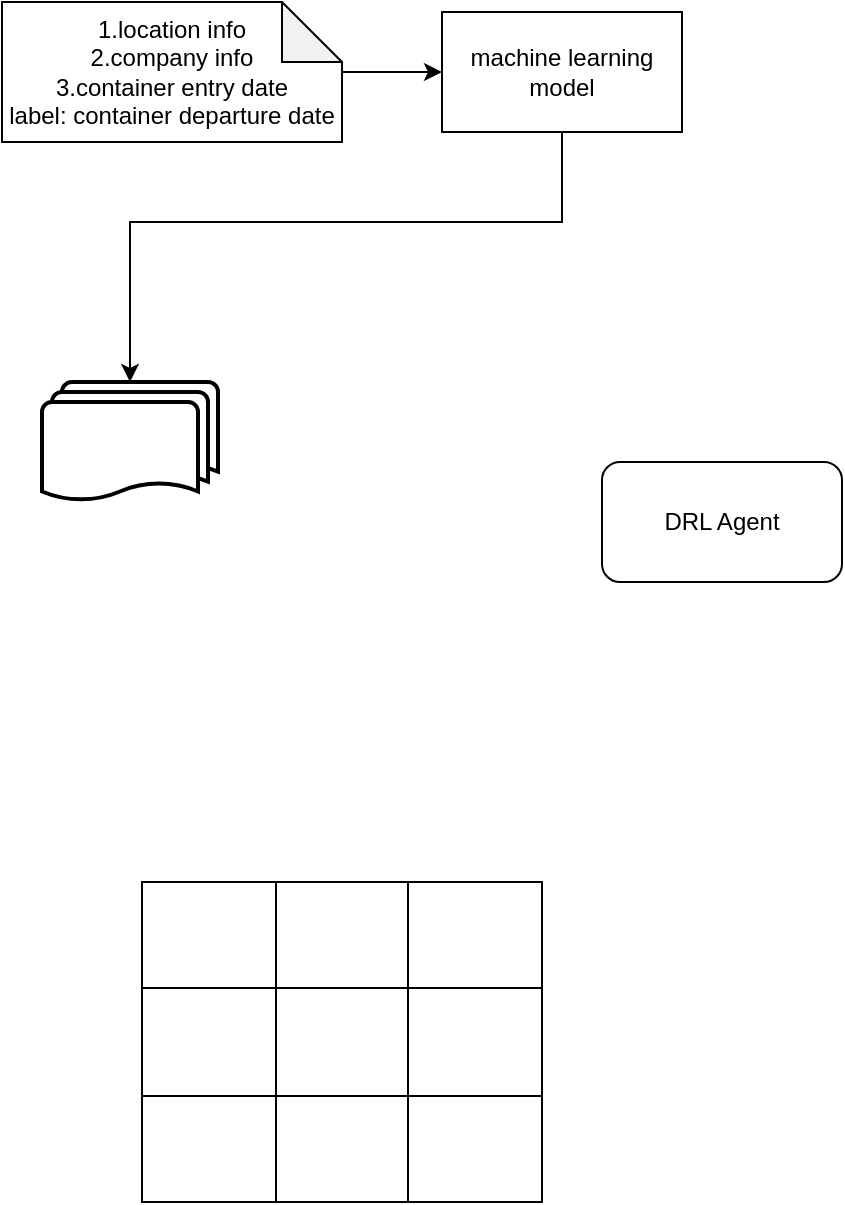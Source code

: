 <mxfile version="16.4.3" type="github">
  <diagram id="JN3Vz_J68iwBXqduEP1-" name="Page-1">
    <mxGraphModel dx="1422" dy="754" grid="1" gridSize="10" guides="1" tooltips="1" connect="1" arrows="1" fold="1" page="1" pageScale="1" pageWidth="827" pageHeight="1169" math="0" shadow="0">
      <root>
        <mxCell id="0" />
        <mxCell id="1" parent="0" />
        <mxCell id="4yR7eveLyW7QboJW2kPM-3" value="" style="edgeStyle=orthogonalEdgeStyle;rounded=0;orthogonalLoop=1;jettySize=auto;html=1;" edge="1" parent="1" source="4yR7eveLyW7QboJW2kPM-1" target="4yR7eveLyW7QboJW2kPM-2">
          <mxGeometry relative="1" as="geometry" />
        </mxCell>
        <mxCell id="4yR7eveLyW7QboJW2kPM-1" value="1.location info&lt;br&gt;2.company info&lt;br&gt;3.container entry date&lt;br&gt;label: container departure date" style="shape=note;whiteSpace=wrap;html=1;backgroundOutline=1;darkOpacity=0.05;" vertex="1" parent="1">
          <mxGeometry x="40" y="70" width="170" height="70" as="geometry" />
        </mxCell>
        <mxCell id="4yR7eveLyW7QboJW2kPM-5" value="" style="edgeStyle=orthogonalEdgeStyle;rounded=0;orthogonalLoop=1;jettySize=auto;html=1;entryX=0.5;entryY=0;entryDx=0;entryDy=0;entryPerimeter=0;" edge="1" parent="1" source="4yR7eveLyW7QboJW2kPM-2" target="4yR7eveLyW7QboJW2kPM-7">
          <mxGeometry relative="1" as="geometry">
            <mxPoint x="320" y="190" as="targetPoint" />
            <Array as="points">
              <mxPoint x="320" y="180" />
              <mxPoint x="104" y="180" />
            </Array>
          </mxGeometry>
        </mxCell>
        <mxCell id="4yR7eveLyW7QboJW2kPM-2" value="machine learning model" style="whiteSpace=wrap;html=1;" vertex="1" parent="1">
          <mxGeometry x="260" y="75" width="120" height="60" as="geometry" />
        </mxCell>
        <mxCell id="4yR7eveLyW7QboJW2kPM-4" value="DRL Agent" style="rounded=1;whiteSpace=wrap;html=1;" vertex="1" parent="1">
          <mxGeometry x="340" y="300" width="120" height="60" as="geometry" />
        </mxCell>
        <mxCell id="4yR7eveLyW7QboJW2kPM-7" value="" style="strokeWidth=2;html=1;shape=mxgraph.flowchart.multi-document;whiteSpace=wrap;" vertex="1" parent="1">
          <mxGeometry x="60" y="260" width="88" height="60" as="geometry" />
        </mxCell>
        <mxCell id="4yR7eveLyW7QboJW2kPM-13" value="" style="shape=table;html=1;whiteSpace=wrap;startSize=0;container=1;collapsible=0;childLayout=tableLayout;rounded=1;swimlaneLine=0;" vertex="1" parent="1">
          <mxGeometry x="110" y="510" width="200" height="160" as="geometry" />
        </mxCell>
        <mxCell id="4yR7eveLyW7QboJW2kPM-14" value="" style="shape=tableRow;horizontal=0;startSize=0;swimlaneHead=0;swimlaneBody=0;top=0;left=0;bottom=0;right=0;collapsible=0;dropTarget=0;fillColor=none;points=[[0,0.5],[1,0.5]];portConstraint=eastwest;" vertex="1" parent="4yR7eveLyW7QboJW2kPM-13">
          <mxGeometry width="200" height="53" as="geometry" />
        </mxCell>
        <mxCell id="4yR7eveLyW7QboJW2kPM-15" value="" style="shape=partialRectangle;html=1;whiteSpace=wrap;connectable=0;fillColor=none;top=0;left=0;bottom=0;right=0;overflow=hidden;" vertex="1" parent="4yR7eveLyW7QboJW2kPM-14">
          <mxGeometry width="67" height="53" as="geometry">
            <mxRectangle width="67" height="53" as="alternateBounds" />
          </mxGeometry>
        </mxCell>
        <mxCell id="4yR7eveLyW7QboJW2kPM-16" value="" style="shape=partialRectangle;html=1;whiteSpace=wrap;connectable=0;fillColor=none;top=0;left=0;bottom=0;right=0;overflow=hidden;" vertex="1" parent="4yR7eveLyW7QboJW2kPM-14">
          <mxGeometry x="67" width="66" height="53" as="geometry">
            <mxRectangle width="66" height="53" as="alternateBounds" />
          </mxGeometry>
        </mxCell>
        <mxCell id="4yR7eveLyW7QboJW2kPM-17" value="" style="shape=partialRectangle;html=1;whiteSpace=wrap;connectable=0;fillColor=none;top=0;left=0;bottom=0;right=0;overflow=hidden;" vertex="1" parent="4yR7eveLyW7QboJW2kPM-14">
          <mxGeometry x="133" width="67" height="53" as="geometry">
            <mxRectangle width="67" height="53" as="alternateBounds" />
          </mxGeometry>
        </mxCell>
        <mxCell id="4yR7eveLyW7QboJW2kPM-18" value="" style="shape=tableRow;horizontal=0;startSize=0;swimlaneHead=0;swimlaneBody=0;top=0;left=0;bottom=0;right=0;collapsible=0;dropTarget=0;fillColor=none;points=[[0,0.5],[1,0.5]];portConstraint=eastwest;" vertex="1" parent="4yR7eveLyW7QboJW2kPM-13">
          <mxGeometry y="53" width="200" height="54" as="geometry" />
        </mxCell>
        <mxCell id="4yR7eveLyW7QboJW2kPM-19" value="" style="shape=partialRectangle;html=1;whiteSpace=wrap;connectable=0;fillColor=none;top=0;left=0;bottom=0;right=0;overflow=hidden;" vertex="1" parent="4yR7eveLyW7QboJW2kPM-18">
          <mxGeometry width="67" height="54" as="geometry">
            <mxRectangle width="67" height="54" as="alternateBounds" />
          </mxGeometry>
        </mxCell>
        <mxCell id="4yR7eveLyW7QboJW2kPM-20" value="" style="shape=partialRectangle;html=1;whiteSpace=wrap;connectable=0;fillColor=none;top=0;left=0;bottom=0;right=0;overflow=hidden;" vertex="1" parent="4yR7eveLyW7QboJW2kPM-18">
          <mxGeometry x="67" width="66" height="54" as="geometry">
            <mxRectangle width="66" height="54" as="alternateBounds" />
          </mxGeometry>
        </mxCell>
        <mxCell id="4yR7eveLyW7QboJW2kPM-21" value="" style="shape=partialRectangle;html=1;whiteSpace=wrap;connectable=0;fillColor=none;top=0;left=0;bottom=0;right=0;overflow=hidden;" vertex="1" parent="4yR7eveLyW7QboJW2kPM-18">
          <mxGeometry x="133" width="67" height="54" as="geometry">
            <mxRectangle width="67" height="54" as="alternateBounds" />
          </mxGeometry>
        </mxCell>
        <mxCell id="4yR7eveLyW7QboJW2kPM-22" value="" style="shape=tableRow;horizontal=0;startSize=0;swimlaneHead=0;swimlaneBody=0;top=0;left=0;bottom=0;right=0;collapsible=0;dropTarget=0;fillColor=none;points=[[0,0.5],[1,0.5]];portConstraint=eastwest;" vertex="1" parent="4yR7eveLyW7QboJW2kPM-13">
          <mxGeometry y="107" width="200" height="53" as="geometry" />
        </mxCell>
        <mxCell id="4yR7eveLyW7QboJW2kPM-23" value="" style="shape=partialRectangle;html=1;whiteSpace=wrap;connectable=0;fillColor=none;top=0;left=0;bottom=0;right=0;overflow=hidden;" vertex="1" parent="4yR7eveLyW7QboJW2kPM-22">
          <mxGeometry width="67" height="53" as="geometry">
            <mxRectangle width="67" height="53" as="alternateBounds" />
          </mxGeometry>
        </mxCell>
        <mxCell id="4yR7eveLyW7QboJW2kPM-24" value="" style="shape=partialRectangle;html=1;whiteSpace=wrap;connectable=0;fillColor=none;top=0;left=0;bottom=0;right=0;overflow=hidden;" vertex="1" parent="4yR7eveLyW7QboJW2kPM-22">
          <mxGeometry x="67" width="66" height="53" as="geometry">
            <mxRectangle width="66" height="53" as="alternateBounds" />
          </mxGeometry>
        </mxCell>
        <mxCell id="4yR7eveLyW7QboJW2kPM-25" value="" style="shape=partialRectangle;html=1;whiteSpace=wrap;connectable=0;fillColor=none;top=0;left=0;bottom=0;right=0;overflow=hidden;pointerEvents=1;" vertex="1" parent="4yR7eveLyW7QboJW2kPM-22">
          <mxGeometry x="133" width="67" height="53" as="geometry">
            <mxRectangle width="67" height="53" as="alternateBounds" />
          </mxGeometry>
        </mxCell>
      </root>
    </mxGraphModel>
  </diagram>
</mxfile>
